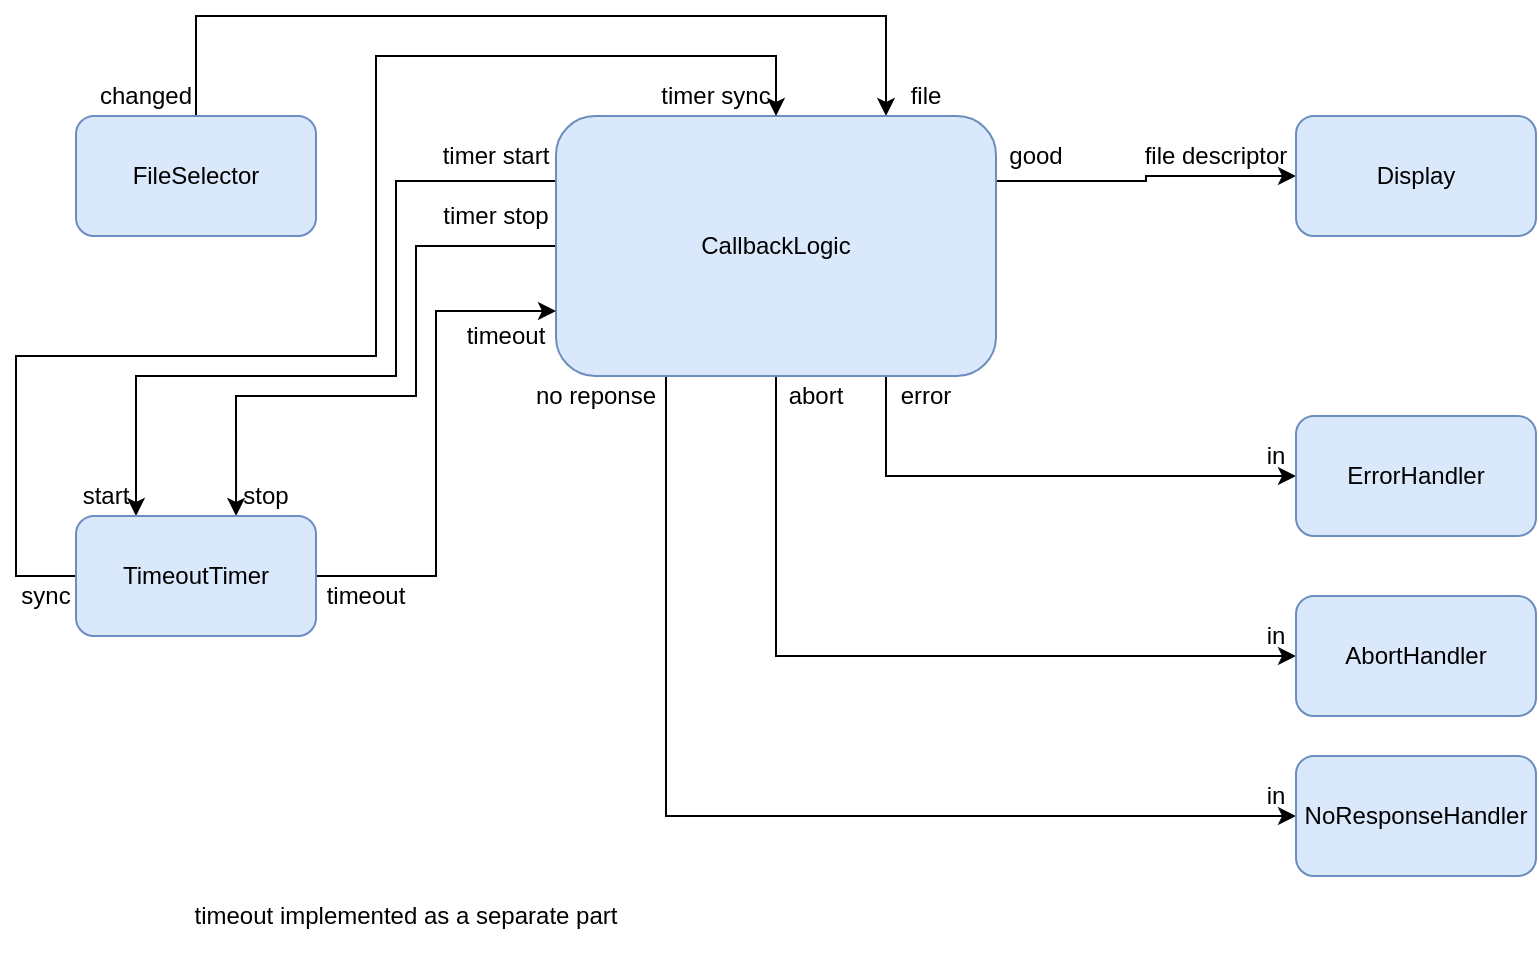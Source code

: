 <mxfile version="12.4.2" type="device" pages="7"><diagram id="qrNCmPv-jBh-bVBAn5SX" name="example 4"><mxGraphModel dx="786" dy="580" grid="1" gridSize="10" guides="1" tooltips="1" connect="1" arrows="1" fold="1" page="1" pageScale="1" pageWidth="1100" pageHeight="850" math="0" shadow="0"><root><mxCell id="c7WI1plMabCSil3fX8tD-0"/><mxCell id="c7WI1plMabCSil3fX8tD-1" parent="c7WI1plMabCSil3fX8tD-0"/><mxCell id="c7WI1plMabCSil3fX8tD-2" style="edgeStyle=orthogonalEdgeStyle;rounded=0;orthogonalLoop=1;jettySize=auto;html=1;exitX=0.5;exitY=0;exitDx=0;exitDy=0;entryX=0.75;entryY=0;entryDx=0;entryDy=0;" parent="c7WI1plMabCSil3fX8tD-1" source="c7WI1plMabCSil3fX8tD-3" target="c7WI1plMabCSil3fX8tD-10" edge="1"><mxGeometry relative="1" as="geometry"><Array as="points"><mxPoint x="100" y="70"/><mxPoint x="445" y="70"/></Array></mxGeometry></mxCell><mxCell id="c7WI1plMabCSil3fX8tD-3" value="FileSelector" style="rounded=1;whiteSpace=wrap;html=1;fillColor=#dae8fc;strokeColor=#6c8ebf;" parent="c7WI1plMabCSil3fX8tD-1" vertex="1"><mxGeometry x="40" y="120" width="120" height="60" as="geometry"/></mxCell><mxCell id="c7WI1plMabCSil3fX8tD-4" style="edgeStyle=orthogonalEdgeStyle;rounded=0;orthogonalLoop=1;jettySize=auto;html=1;exitX=0.25;exitY=1;exitDx=0;exitDy=0;entryX=0;entryY=0.5;entryDx=0;entryDy=0;endSize=6;shadow=0;strokeColor=#000000;endFill=1;" parent="c7WI1plMabCSil3fX8tD-1" source="c7WI1plMabCSil3fX8tD-10" target="c7WI1plMabCSil3fX8tD-17" edge="1"><mxGeometry relative="1" as="geometry"/></mxCell><mxCell id="c7WI1plMabCSil3fX8tD-5" style="edgeStyle=orthogonalEdgeStyle;rounded=0;orthogonalLoop=1;jettySize=auto;html=1;entryX=0;entryY=0.5;entryDx=0;entryDy=0;exitX=0.5;exitY=1;exitDx=0;exitDy=0;" parent="c7WI1plMabCSil3fX8tD-1" source="c7WI1plMabCSil3fX8tD-10" target="c7WI1plMabCSil3fX8tD-15" edge="1"><mxGeometry relative="1" as="geometry"/></mxCell><mxCell id="c7WI1plMabCSil3fX8tD-6" style="edgeStyle=orthogonalEdgeStyle;rounded=0;orthogonalLoop=1;jettySize=auto;html=1;exitX=0.75;exitY=1;exitDx=0;exitDy=0;entryX=0;entryY=0.5;entryDx=0;entryDy=0;" parent="c7WI1plMabCSil3fX8tD-1" source="c7WI1plMabCSil3fX8tD-10" target="c7WI1plMabCSil3fX8tD-14" edge="1"><mxGeometry relative="1" as="geometry"/></mxCell><mxCell id="c7WI1plMabCSil3fX8tD-7" style="edgeStyle=orthogonalEdgeStyle;rounded=0;orthogonalLoop=1;jettySize=auto;html=1;exitX=1;exitY=0.25;exitDx=0;exitDy=0;entryX=0;entryY=0.5;entryDx=0;entryDy=0;" parent="c7WI1plMabCSil3fX8tD-1" source="c7WI1plMabCSil3fX8tD-10" target="c7WI1plMabCSil3fX8tD-11" edge="1"><mxGeometry relative="1" as="geometry"/></mxCell><mxCell id="c7WI1plMabCSil3fX8tD-8" style="edgeStyle=orthogonalEdgeStyle;rounded=0;orthogonalLoop=1;jettySize=auto;html=1;exitX=0;exitY=0.25;exitDx=0;exitDy=0;entryX=0.25;entryY=0;entryDx=0;entryDy=0;" parent="c7WI1plMabCSil3fX8tD-1" source="c7WI1plMabCSil3fX8tD-10" target="c7WI1plMabCSil3fX8tD-27" edge="1"><mxGeometry relative="1" as="geometry"><Array as="points"><mxPoint x="200" y="153"/><mxPoint x="200" y="250"/><mxPoint x="70" y="250"/></Array></mxGeometry></mxCell><mxCell id="c7WI1plMabCSil3fX8tD-9" style="edgeStyle=orthogonalEdgeStyle;rounded=0;orthogonalLoop=1;jettySize=auto;html=1;exitX=0;exitY=0.5;exitDx=0;exitDy=0;entryX=0.667;entryY=0;entryDx=0;entryDy=0;entryPerimeter=0;" parent="c7WI1plMabCSil3fX8tD-1" source="c7WI1plMabCSil3fX8tD-10" target="c7WI1plMabCSil3fX8tD-27" edge="1"><mxGeometry relative="1" as="geometry"><Array as="points"><mxPoint x="210" y="185"/><mxPoint x="210" y="260"/><mxPoint x="120" y="260"/></Array></mxGeometry></mxCell><mxCell id="c7WI1plMabCSil3fX8tD-10" value="CallbackLogic" style="rounded=1;whiteSpace=wrap;html=1;fillColor=#dae8fc;strokeColor=#6c8ebf;" parent="c7WI1plMabCSil3fX8tD-1" vertex="1"><mxGeometry x="280" y="120" width="220" height="130" as="geometry"/></mxCell><mxCell id="c7WI1plMabCSil3fX8tD-11" value="Display" style="rounded=1;whiteSpace=wrap;html=1;fillColor=#dae8fc;strokeColor=#6c8ebf;" parent="c7WI1plMabCSil3fX8tD-1" vertex="1"><mxGeometry x="650" y="120" width="120" height="60" as="geometry"/></mxCell><mxCell id="c7WI1plMabCSil3fX8tD-12" value="file descriptor" style="text;html=1;strokeColor=none;fillColor=none;align=center;verticalAlign=middle;whiteSpace=wrap;rounded=0;" parent="c7WI1plMabCSil3fX8tD-1" vertex="1"><mxGeometry x="570" y="130" width="80" height="20" as="geometry"/></mxCell><mxCell id="c7WI1plMabCSil3fX8tD-13" value="changed" style="text;html=1;strokeColor=none;fillColor=none;align=center;verticalAlign=middle;whiteSpace=wrap;rounded=0;" parent="c7WI1plMabCSil3fX8tD-1" vertex="1"><mxGeometry x="50" y="100" width="50" height="20" as="geometry"/></mxCell><mxCell id="c7WI1plMabCSil3fX8tD-14" value="ErrorHandler" style="rounded=1;whiteSpace=wrap;html=1;fillColor=#dae8fc;strokeColor=#6c8ebf;" parent="c7WI1plMabCSil3fX8tD-1" vertex="1"><mxGeometry x="650" y="270" width="120" height="60" as="geometry"/></mxCell><mxCell id="c7WI1plMabCSil3fX8tD-15" value="AbortHandler" style="rounded=1;whiteSpace=wrap;html=1;fillColor=#dae8fc;strokeColor=#6c8ebf;" parent="c7WI1plMabCSil3fX8tD-1" vertex="1"><mxGeometry x="650" y="360" width="120" height="60" as="geometry"/></mxCell><mxCell id="c7WI1plMabCSil3fX8tD-16" value="timeout implemented as a separate part" style="text;html=1;strokeColor=none;fillColor=none;align=center;verticalAlign=middle;whiteSpace=wrap;rounded=0;" parent="c7WI1plMabCSil3fX8tD-1" vertex="1"><mxGeometry x="40" y="490" width="330" height="60" as="geometry"/></mxCell><mxCell id="c7WI1plMabCSil3fX8tD-17" value="NoResponseHandler" style="rounded=1;whiteSpace=wrap;html=1;fillColor=#dae8fc;strokeColor=#6c8ebf;" parent="c7WI1plMabCSil3fX8tD-1" vertex="1"><mxGeometry x="650" y="440" width="120" height="60" as="geometry"/></mxCell><mxCell id="c7WI1plMabCSil3fX8tD-18" value="good" style="text;html=1;strokeColor=none;fillColor=none;align=center;verticalAlign=middle;whiteSpace=wrap;rounded=0;" parent="c7WI1plMabCSil3fX8tD-1" vertex="1"><mxGeometry x="500" y="130" width="40" height="20" as="geometry"/></mxCell><mxCell id="c7WI1plMabCSil3fX8tD-19" value="file" style="text;html=1;strokeColor=none;fillColor=none;align=center;verticalAlign=middle;whiteSpace=wrap;rounded=0;" parent="c7WI1plMabCSil3fX8tD-1" vertex="1"><mxGeometry x="450" y="100" width="30" height="20" as="geometry"/></mxCell><mxCell id="c7WI1plMabCSil3fX8tD-20" value="error" style="text;html=1;strokeColor=none;fillColor=none;align=center;verticalAlign=middle;whiteSpace=wrap;rounded=0;" parent="c7WI1plMabCSil3fX8tD-1" vertex="1"><mxGeometry x="450" y="250" width="30" height="20" as="geometry"/></mxCell><mxCell id="c7WI1plMabCSil3fX8tD-21" value="no reponse" style="text;html=1;strokeColor=none;fillColor=none;align=center;verticalAlign=middle;whiteSpace=wrap;rounded=0;" parent="c7WI1plMabCSil3fX8tD-1" vertex="1"><mxGeometry x="260" y="250" width="80" height="20" as="geometry"/></mxCell><mxCell id="c7WI1plMabCSil3fX8tD-22" value="abort" style="text;html=1;strokeColor=none;fillColor=none;align=center;verticalAlign=middle;whiteSpace=wrap;rounded=0;" parent="c7WI1plMabCSil3fX8tD-1" vertex="1"><mxGeometry x="390" y="250" width="40" height="20" as="geometry"/></mxCell><mxCell id="c7WI1plMabCSil3fX8tD-23" value="in" style="text;html=1;strokeColor=none;fillColor=none;align=center;verticalAlign=middle;whiteSpace=wrap;rounded=0;" parent="c7WI1plMabCSil3fX8tD-1" vertex="1"><mxGeometry x="630" y="280" width="20" height="20" as="geometry"/></mxCell><mxCell id="c7WI1plMabCSil3fX8tD-24" value="in" style="text;html=1;strokeColor=none;fillColor=none;align=center;verticalAlign=middle;whiteSpace=wrap;rounded=0;" parent="c7WI1plMabCSil3fX8tD-1" vertex="1"><mxGeometry x="630" y="450" width="20" height="20" as="geometry"/></mxCell><mxCell id="c7WI1plMabCSil3fX8tD-25" value="in" style="text;html=1;strokeColor=none;fillColor=none;align=center;verticalAlign=middle;whiteSpace=wrap;rounded=0;" parent="c7WI1plMabCSil3fX8tD-1" vertex="1"><mxGeometry x="630" y="370" width="20" height="20" as="geometry"/></mxCell><mxCell id="c7WI1plMabCSil3fX8tD-26" style="edgeStyle=orthogonalEdgeStyle;rounded=0;orthogonalLoop=1;jettySize=auto;html=1;exitX=1;exitY=0.5;exitDx=0;exitDy=0;entryX=0;entryY=0.75;entryDx=0;entryDy=0;" parent="c7WI1plMabCSil3fX8tD-1" source="c7WI1plMabCSil3fX8tD-27" target="c7WI1plMabCSil3fX8tD-10" edge="1"><mxGeometry relative="1" as="geometry"><Array as="points"><mxPoint x="220" y="350"/><mxPoint x="220" y="218"/></Array></mxGeometry></mxCell><mxCell id="c7WI1plMabCSil3fX8tD-35" style="edgeStyle=orthogonalEdgeStyle;rounded=0;orthogonalLoop=1;jettySize=auto;html=1;exitX=0;exitY=0.5;exitDx=0;exitDy=0;entryX=0.5;entryY=0;entryDx=0;entryDy=0;" parent="c7WI1plMabCSil3fX8tD-1" source="c7WI1plMabCSil3fX8tD-27" target="c7WI1plMabCSil3fX8tD-10" edge="1"><mxGeometry relative="1" as="geometry"><mxPoint x="380" y="80" as="targetPoint"/><Array as="points"><mxPoint x="10" y="350"/><mxPoint x="10" y="240"/><mxPoint x="190" y="240"/><mxPoint x="190" y="90"/><mxPoint x="390" y="90"/></Array></mxGeometry></mxCell><mxCell id="c7WI1plMabCSil3fX8tD-27" value="TimeoutTimer" style="rounded=1;whiteSpace=wrap;html=1;fillColor=#dae8fc;strokeColor=#6c8ebf;" parent="c7WI1plMabCSil3fX8tD-1" vertex="1"><mxGeometry x="40" y="320" width="120" height="60" as="geometry"/></mxCell><mxCell id="c7WI1plMabCSil3fX8tD-28" value="timeout" style="text;html=1;strokeColor=none;fillColor=none;align=center;verticalAlign=middle;whiteSpace=wrap;rounded=0;" parent="c7WI1plMabCSil3fX8tD-1" vertex="1"><mxGeometry x="160" y="350" width="50" height="20" as="geometry"/></mxCell><mxCell id="c7WI1plMabCSil3fX8tD-29" value="timeout" style="text;html=1;strokeColor=none;fillColor=none;align=center;verticalAlign=middle;whiteSpace=wrap;rounded=0;" parent="c7WI1plMabCSil3fX8tD-1" vertex="1"><mxGeometry x="230" y="220" width="50" height="20" as="geometry"/></mxCell><mxCell id="c7WI1plMabCSil3fX8tD-30" value="stop" style="text;html=1;strokeColor=none;fillColor=none;align=center;verticalAlign=middle;whiteSpace=wrap;rounded=0;" parent="c7WI1plMabCSil3fX8tD-1" vertex="1"><mxGeometry x="120" y="300" width="30" height="20" as="geometry"/></mxCell><mxCell id="c7WI1plMabCSil3fX8tD-31" value="start" style="text;html=1;strokeColor=none;fillColor=none;align=center;verticalAlign=middle;whiteSpace=wrap;rounded=0;" parent="c7WI1plMabCSil3fX8tD-1" vertex="1"><mxGeometry x="40" y="300" width="30" height="20" as="geometry"/></mxCell><mxCell id="c7WI1plMabCSil3fX8tD-32" value="timer start" style="text;html=1;strokeColor=none;fillColor=none;align=center;verticalAlign=middle;whiteSpace=wrap;rounded=0;" parent="c7WI1plMabCSil3fX8tD-1" vertex="1"><mxGeometry x="220" y="130" width="60" height="20" as="geometry"/></mxCell><mxCell id="c7WI1plMabCSil3fX8tD-33" value="timer stop" style="text;html=1;strokeColor=none;fillColor=none;align=center;verticalAlign=middle;whiteSpace=wrap;rounded=0;" parent="c7WI1plMabCSil3fX8tD-1" vertex="1"><mxGeometry x="220" y="160" width="60" height="20" as="geometry"/></mxCell><mxCell id="c7WI1plMabCSil3fX8tD-37" value="sync" style="text;html=1;strokeColor=none;fillColor=none;align=center;verticalAlign=middle;whiteSpace=wrap;rounded=0;" parent="c7WI1plMabCSil3fX8tD-1" vertex="1"><mxGeometry x="10" y="350" width="30" height="20" as="geometry"/></mxCell><mxCell id="c7WI1plMabCSil3fX8tD-38" value="timer sync" style="text;html=1;strokeColor=none;fillColor=none;align=center;verticalAlign=middle;whiteSpace=wrap;rounded=0;" parent="c7WI1plMabCSil3fX8tD-1" vertex="1"><mxGeometry x="330" y="100" width="60" height="20" as="geometry"/></mxCell></root></mxGraphModel></diagram><diagram id="wlCjQbmfl5TpPYxaYERl" name="Timer State Machine"><mxGraphModel dx="786" dy="580" grid="1" gridSize="10" guides="1" tooltips="1" connect="1" arrows="1" fold="1" page="1" pageScale="1" pageWidth="1100" pageHeight="850" math="0" shadow="0"><root><mxCell id="jLXAo6CiAyJHDWRxOuEA-0"/><mxCell id="jLXAo6CiAyJHDWRxOuEA-1" parent="jLXAo6CiAyJHDWRxOuEA-0"/><mxCell id="9kSq1FrWTo9oIWgXuq7s-2" style="edgeStyle=orthogonalEdgeStyle;rounded=0;orthogonalLoop=1;jettySize=auto;html=1;exitX=0.5;exitY=1;exitDx=0;exitDy=0;entryX=0.5;entryY=0;entryDx=0;entryDy=0;fillColor=#d5e8d4;strokeColor=#82b366;strokeWidth=5;" parent="jLXAo6CiAyJHDWRxOuEA-1" source="9kSq1FrWTo9oIWgXuq7s-0" target="9kSq1FrWTo9oIWgXuq7s-1" edge="1"><mxGeometry relative="1" as="geometry"/></mxCell><mxCell id="9kSq1FrWTo9oIWgXuq7s-3" value="start&lt;br&gt;[time = event.data]" style="text;html=1;align=center;verticalAlign=middle;resizable=0;points=[];;labelBackgroundColor=#ffffff;" parent="9kSq1FrWTo9oIWgXuq7s-2" vertex="1" connectable="0"><mxGeometry x="0.033" y="1" relative="1" as="geometry"><mxPoint as="offset"/></mxGeometry></mxCell><mxCell id="9kSq1FrWTo9oIWgXuq7s-0" value="[send sync]&lt;br&gt;&lt;b&gt;IDLE&lt;/b&gt;" style="ellipse;whiteSpace=wrap;html=1;fillColor=#f5f5f5;strokeColor=#666666;fontColor=#333333;" parent="jLXAo6CiAyJHDWRxOuEA-1" vertex="1"><mxGeometry x="320" y="120" width="120" height="80" as="geometry"/></mxCell><mxCell id="9kSq1FrWTo9oIWgXuq7s-9" style="edgeStyle=orthogonalEdgeStyle;curved=1;orthogonalLoop=1;jettySize=auto;html=1;exitX=0;exitY=0.5;exitDx=0;exitDy=0;entryX=0;entryY=0.5;entryDx=0;entryDy=0;fillColor=#d5e8d4;strokeColor=#82b366;strokeWidth=5;" parent="jLXAo6CiAyJHDWRxOuEA-1" source="9kSq1FrWTo9oIWgXuq7s-1" target="9kSq1FrWTo9oIWgXuq7s-0" edge="1"><mxGeometry relative="1" as="geometry"><Array as="points"><mxPoint x="220" y="360"/><mxPoint x="220" y="160"/></Array></mxGeometry></mxCell><mxCell id="9kSq1FrWTo9oIWgXuq7s-11" value="stop&lt;br&gt;[kill timer]" style="text;html=1;align=center;verticalAlign=middle;resizable=0;points=[];;labelBackgroundColor=#ffffff;" parent="9kSq1FrWTo9oIWgXuq7s-9" vertex="1" connectable="0"><mxGeometry x="0.036" y="1" relative="1" as="geometry"><mxPoint as="offset"/></mxGeometry></mxCell><mxCell id="9kSq1FrWTo9oIWgXuq7s-10" style="edgeStyle=orthogonalEdgeStyle;curved=1;orthogonalLoop=1;jettySize=auto;html=1;exitX=1;exitY=0.5;exitDx=0;exitDy=0;entryX=1;entryY=0.5;entryDx=0;entryDy=0;" parent="jLXAo6CiAyJHDWRxOuEA-1" source="9kSq1FrWTo9oIWgXuq7s-1" target="9kSq1FrWTo9oIWgXuq7s-0" edge="1"><mxGeometry relative="1" as="geometry"><Array as="points"><mxPoint x="530" y="360"/><mxPoint x="530" y="160"/></Array></mxGeometry></mxCell><mxCell id="9kSq1FrWTo9oIWgXuq7s-13" value="timeout&lt;br&gt;[send timeout]" style="text;html=1;align=center;verticalAlign=middle;resizable=0;points=[];;labelBackgroundColor=#ffffff;" parent="9kSq1FrWTo9oIWgXuq7s-10" vertex="1" connectable="0"><mxGeometry x="-0.027" y="-1" relative="1" as="geometry"><mxPoint as="offset"/></mxGeometry></mxCell><mxCell id="9kSq1FrWTo9oIWgXuq7s-1" value="[start timer]&lt;br&gt;&lt;b&gt;TIMING&lt;/b&gt;" style="ellipse;whiteSpace=wrap;html=1;fillColor=#f5f5f5;strokeColor=#666666;fontColor=#333333;" parent="jLXAo6CiAyJHDWRxOuEA-1" vertex="1"><mxGeometry x="320" y="320" width="120" height="80" as="geometry"/></mxCell><mxCell id="9kSq1FrWTo9oIWgXuq7s-12" style="edgeStyle=orthogonalEdgeStyle;curved=1;orthogonalLoop=1;jettySize=auto;html=1;exitX=0;exitY=1;exitDx=0;exitDy=0;entryX=0.5;entryY=1;entryDx=0;entryDy=0;" parent="jLXAo6CiAyJHDWRxOuEA-1" source="9kSq1FrWTo9oIWgXuq7s-1" target="9kSq1FrWTo9oIWgXuq7s-1" edge="1"><mxGeometry relative="1" as="geometry"><Array as="points"><mxPoint x="338" y="500"/><mxPoint x="380" y="500"/></Array></mxGeometry></mxCell><mxCell id="9kSq1FrWTo9oIWgXuq7s-14" value="start&lt;br&gt;[kill timer;&lt;br&gt;send sync]" style="text;html=1;align=center;verticalAlign=middle;resizable=0;points=[];;labelBackgroundColor=#ffffff;" parent="9kSq1FrWTo9oIWgXuq7s-12" vertex="1" connectable="0"><mxGeometry x="0.216" y="22" relative="1" as="geometry"><mxPoint x="-28" y="-60" as="offset"/></mxGeometry></mxCell><mxCell id="gxQpAvvedkA6wa1YENzi-0" style="edgeStyle=orthogonalEdgeStyle;curved=1;orthogonalLoop=1;jettySize=auto;html=1;exitX=0;exitY=0;exitDx=0;exitDy=0;entryX=0;entryY=0.5;entryDx=0;entryDy=0;" parent="jLXAo6CiAyJHDWRxOuEA-1" source="9kSq1FrWTo9oIWgXuq7s-0" target="9kSq1FrWTo9oIWgXuq7s-0" edge="1"><mxGeometry relative="1" as="geometry"><Array as="points"><mxPoint x="338" y="80"/><mxPoint x="300" y="80"/><mxPoint x="300" y="160"/></Array></mxGeometry></mxCell><mxCell id="gxQpAvvedkA6wa1YENzi-1" value="stop" style="text;html=1;align=center;verticalAlign=middle;resizable=0;points=[];;labelBackgroundColor=#ffffff;" parent="gxQpAvvedkA6wa1YENzi-0" vertex="1" connectable="0"><mxGeometry x="-0.695" y="3" relative="1" as="geometry"><mxPoint as="offset"/></mxGeometry></mxCell><mxCell id="kYtXoeEOPryAOHcUerOG-0" style="edgeStyle=orthogonalEdgeStyle;curved=1;orthogonalLoop=1;jettySize=auto;html=1;fillColor=#d5e8d4;strokeColor=#82b366;strokeWidth=4;entryX=0.5;entryY=0;entryDx=0;entryDy=0;" parent="jLXAo6CiAyJHDWRxOuEA-1" target="9kSq1FrWTo9oIWgXuq7s-0" edge="1"><mxGeometry relative="1" as="geometry"><mxPoint x="380" y="40" as="sourcePoint"/></mxGeometry></mxCell><mxCell id="kYtXoeEOPryAOHcUerOG-1" value="" style="ellipse;whiteSpace=wrap;html=1;aspect=fixed;" parent="jLXAo6CiAyJHDWRxOuEA-1" vertex="1"><mxGeometry x="365" y="10" width="30" height="30" as="geometry"/></mxCell></root></mxGraphModel></diagram><diagram name="JS Timer State Machine" id="DzY85RtfSbZS4euQImCO"><mxGraphModel dx="786" dy="580" grid="1" gridSize="10" guides="1" tooltips="1" connect="1" arrows="1" fold="1" page="1" pageScale="1" pageWidth="1100" pageHeight="850" math="0" shadow="0"><root><mxCell id="JLBecLjcREtj-Au6wRGK-0"/><mxCell id="JLBecLjcREtj-Au6wRGK-1" parent="JLBecLjcREtj-Au6wRGK-0"/><mxCell id="JLBecLjcREtj-Au6wRGK-2" style="edgeStyle=orthogonalEdgeStyle;rounded=0;orthogonalLoop=1;jettySize=auto;html=1;exitX=0.5;exitY=1;exitDx=0;exitDy=0;entryX=0.5;entryY=0;entryDx=0;entryDy=0;fillColor=#d5e8d4;strokeColor=#82b366;strokeWidth=3;" parent="JLBecLjcREtj-Au6wRGK-1" source="JLBecLjcREtj-Au6wRGK-4" target="JLBecLjcREtj-Au6wRGK-9" edge="1"><mxGeometry relative="1" as="geometry"/></mxCell><mxCell id="JLBecLjcREtj-Au6wRGK-3" value="start&lt;br&gt;[this.time = this.event.data]" style="text;html=1;align=center;verticalAlign=middle;resizable=0;points=[];;labelBackgroundColor=#ffffff;" parent="JLBecLjcREtj-Au6wRGK-2" vertex="1" connectable="0"><mxGeometry x="0.033" y="1" relative="1" as="geometry"><mxPoint as="offset"/></mxGeometry></mxCell><mxCell id="JLBecLjcREtj-Au6wRGK-4" value="[this.sendSync()]&lt;br&gt;&lt;b&gt;IDLE&lt;/b&gt;" style="ellipse;whiteSpace=wrap;html=1;fillColor=#f5f5f5;strokeColor=#666666;fontColor=#333333;" parent="JLBecLjcREtj-Au6wRGK-1" vertex="1"><mxGeometry x="320" y="120" width="120" height="80" as="geometry"/></mxCell><mxCell id="JLBecLjcREtj-Au6wRGK-5" style="edgeStyle=orthogonalEdgeStyle;curved=1;orthogonalLoop=1;jettySize=auto;html=1;exitX=0;exitY=0.5;exitDx=0;exitDy=0;entryX=0;entryY=0.5;entryDx=0;entryDy=0;fillColor=#d5e8d4;strokeColor=#82b366;strokeWidth=3;" parent="JLBecLjcREtj-Au6wRGK-1" source="JLBecLjcREtj-Au6wRGK-9" target="JLBecLjcREtj-Au6wRGK-4" edge="1"><mxGeometry relative="1" as="geometry"><Array as="points"><mxPoint x="220" y="360"/><mxPoint x="220" y="160"/></Array></mxGeometry></mxCell><mxCell id="JLBecLjcREtj-Au6wRGK-6" value="stop&lt;br&gt;[this.killTimer()]" style="text;html=1;align=center;verticalAlign=middle;resizable=0;points=[];;labelBackgroundColor=#ffffff;" parent="JLBecLjcREtj-Au6wRGK-5" vertex="1" connectable="0"><mxGeometry x="0.036" y="1" relative="1" as="geometry"><mxPoint as="offset"/></mxGeometry></mxCell><mxCell id="JLBecLjcREtj-Au6wRGK-7" style="edgeStyle=orthogonalEdgeStyle;curved=1;orthogonalLoop=1;jettySize=auto;html=1;exitX=1;exitY=0.5;exitDx=0;exitDy=0;entryX=1;entryY=0.5;entryDx=0;entryDy=0;" parent="JLBecLjcREtj-Au6wRGK-1" source="JLBecLjcREtj-Au6wRGK-9" target="JLBecLjcREtj-Au6wRGK-4" edge="1"><mxGeometry relative="1" as="geometry"><Array as="points"><mxPoint x="530" y="360"/><mxPoint x="530" y="160"/></Array></mxGeometry></mxCell><mxCell id="JLBecLjcREtj-Au6wRGK-8" value="timeout&lt;br&gt;[this.sendTimeout()]" style="text;html=1;align=center;verticalAlign=middle;resizable=0;points=[];;labelBackgroundColor=#ffffff;" parent="JLBecLjcREtj-Au6wRGK-7" vertex="1" connectable="0"><mxGeometry x="-0.027" y="-1" relative="1" as="geometry"><mxPoint as="offset"/></mxGeometry></mxCell><mxCell id="JLBecLjcREtj-Au6wRGK-9" value="[this.startTimer()]&lt;br&gt;&lt;b&gt;TIMING&lt;/b&gt;" style="ellipse;whiteSpace=wrap;html=1;fillColor=#f5f5f5;strokeColor=#666666;fontColor=#333333;" parent="JLBecLjcREtj-Au6wRGK-1" vertex="1"><mxGeometry x="320" y="320" width="120" height="80" as="geometry"/></mxCell><mxCell id="JLBecLjcREtj-Au6wRGK-10" style="edgeStyle=orthogonalEdgeStyle;curved=1;orthogonalLoop=1;jettySize=auto;html=1;exitX=0;exitY=1;exitDx=0;exitDy=0;entryX=0.5;entryY=1;entryDx=0;entryDy=0;" parent="JLBecLjcREtj-Au6wRGK-1" source="JLBecLjcREtj-Au6wRGK-9" target="JLBecLjcREtj-Au6wRGK-9" edge="1"><mxGeometry relative="1" as="geometry"><Array as="points"><mxPoint x="338" y="500"/><mxPoint x="380" y="500"/></Array></mxGeometry></mxCell><mxCell id="JLBecLjcREtj-Au6wRGK-11" value="start&lt;br&gt;[this.killTimer();&lt;br&gt;this.sendSync()]" style="text;html=1;align=center;verticalAlign=middle;resizable=0;points=[];;labelBackgroundColor=#ffffff;" parent="JLBecLjcREtj-Au6wRGK-10" vertex="1" connectable="0"><mxGeometry x="0.216" y="22" relative="1" as="geometry"><mxPoint x="-28" y="-60" as="offset"/></mxGeometry></mxCell><mxCell id="JLBecLjcREtj-Au6wRGK-12" style="edgeStyle=orthogonalEdgeStyle;curved=1;orthogonalLoop=1;jettySize=auto;html=1;fillColor=#d5e8d4;strokeColor=#82b366;strokeWidth=3;entryX=0.5;entryY=0;entryDx=0;entryDy=0;" parent="JLBecLjcREtj-Au6wRGK-1" source="JLBecLjcREtj-Au6wRGK-13" target="JLBecLjcREtj-Au6wRGK-4" edge="1"><mxGeometry relative="1" as="geometry"/></mxCell><mxCell id="JLBecLjcREtj-Au6wRGK-13" value="" style="ellipse;whiteSpace=wrap;html=1;aspect=fixed;" parent="JLBecLjcREtj-Au6wRGK-1" vertex="1"><mxGeometry x="365" y="30" width="30" height="30" as="geometry"/></mxCell><mxCell id="JLBecLjcREtj-Au6wRGK-14" style="edgeStyle=orthogonalEdgeStyle;curved=1;orthogonalLoop=1;jettySize=auto;html=1;exitX=0;exitY=0;exitDx=0;exitDy=0;entryX=0;entryY=0.5;entryDx=0;entryDy=0;" parent="JLBecLjcREtj-Au6wRGK-1" source="JLBecLjcREtj-Au6wRGK-4" target="JLBecLjcREtj-Au6wRGK-4" edge="1"><mxGeometry relative="1" as="geometry"><Array as="points"><mxPoint x="338" y="80"/><mxPoint x="300" y="80"/><mxPoint x="300" y="160"/></Array></mxGeometry></mxCell><mxCell id="JLBecLjcREtj-Au6wRGK-15" value="stop" style="text;html=1;align=center;verticalAlign=middle;resizable=0;points=[];;labelBackgroundColor=#ffffff;" parent="JLBecLjcREtj-Au6wRGK-14" vertex="1" connectable="0"><mxGeometry x="-0.695" y="3" relative="1" as="geometry"><mxPoint as="offset"/></mxGeometry></mxCell></root></mxGraphModel></diagram><diagram name="Transitions of Timer State Machine" id="s1JbQW7cUPW0obbfAlpp"><mxGraphModel dx="786" dy="580" grid="1" gridSize="10" guides="1" tooltips="1" connect="1" arrows="1" fold="1" page="1" pageScale="1" pageWidth="1100" pageHeight="850" math="0" shadow="0"><root><mxCell id="U_wJmnKFgfnKXLLjIRO--0"/><mxCell id="U_wJmnKFgfnKXLLjIRO--1" parent="U_wJmnKFgfnKXLLjIRO--0"/><mxCell id="U_wJmnKFgfnKXLLjIRO--2" style="edgeStyle=orthogonalEdgeStyle;rounded=0;orthogonalLoop=1;jettySize=auto;html=1;exitX=0.5;exitY=1;exitDx=0;exitDy=0;entryX=0.5;entryY=0;entryDx=0;entryDy=0;fillColor=#d5e8d4;strokeColor=#82b366;strokeWidth=3;" parent="U_wJmnKFgfnKXLLjIRO--1" source="U_wJmnKFgfnKXLLjIRO--4" target="U_wJmnKFgfnKXLLjIRO--9" edge="1"><mxGeometry relative="1" as="geometry"/></mxCell><mxCell id="U_wJmnKFgfnKXLLjIRO--3" value="start&lt;br&gt;[this.time = this.event.data]" style="text;html=1;align=center;verticalAlign=middle;resizable=0;points=[];;labelBackgroundColor=#ffffff;" parent="U_wJmnKFgfnKXLLjIRO--2" vertex="1" connectable="0"><mxGeometry x="0.033" y="1" relative="1" as="geometry"><mxPoint as="offset"/></mxGeometry></mxCell><mxCell id="U_wJmnKFgfnKXLLjIRO--4" value="[this.sendSync()]&lt;br&gt;&lt;b&gt;IDLE&lt;/b&gt;" style="ellipse;whiteSpace=wrap;html=1;fillColor=#f5f5f5;strokeColor=#666666;fontColor=#333333;" parent="U_wJmnKFgfnKXLLjIRO--1" vertex="1"><mxGeometry x="320" y="120" width="120" height="80" as="geometry"/></mxCell><mxCell id="U_wJmnKFgfnKXLLjIRO--5" style="edgeStyle=orthogonalEdgeStyle;curved=1;orthogonalLoop=1;jettySize=auto;html=1;exitX=0;exitY=0.5;exitDx=0;exitDy=0;entryX=0;entryY=0.5;entryDx=0;entryDy=0;fillColor=#d5e8d4;strokeColor=#82b366;strokeWidth=3;" parent="U_wJmnKFgfnKXLLjIRO--1" source="U_wJmnKFgfnKXLLjIRO--9" target="U_wJmnKFgfnKXLLjIRO--4" edge="1"><mxGeometry relative="1" as="geometry"><Array as="points"><mxPoint x="220" y="360"/><mxPoint x="220" y="160"/></Array></mxGeometry></mxCell><mxCell id="U_wJmnKFgfnKXLLjIRO--6" value="stop&lt;br&gt;[this.killTimer()]" style="text;html=1;align=center;verticalAlign=middle;resizable=0;points=[];;labelBackgroundColor=#ffffff;" parent="U_wJmnKFgfnKXLLjIRO--5" vertex="1" connectable="0"><mxGeometry x="0.036" y="1" relative="1" as="geometry"><mxPoint as="offset"/></mxGeometry></mxCell><mxCell id="U_wJmnKFgfnKXLLjIRO--7" style="edgeStyle=orthogonalEdgeStyle;curved=1;orthogonalLoop=1;jettySize=auto;html=1;exitX=1;exitY=0.5;exitDx=0;exitDy=0;entryX=1;entryY=0.5;entryDx=0;entryDy=0;" parent="U_wJmnKFgfnKXLLjIRO--1" source="U_wJmnKFgfnKXLLjIRO--9" target="U_wJmnKFgfnKXLLjIRO--4" edge="1"><mxGeometry relative="1" as="geometry"><Array as="points"><mxPoint x="530" y="360"/><mxPoint x="530" y="160"/></Array></mxGeometry></mxCell><mxCell id="U_wJmnKFgfnKXLLjIRO--8" value="timeout&lt;br&gt;[this.sendTimeout()]" style="text;html=1;align=center;verticalAlign=middle;resizable=0;points=[];;labelBackgroundColor=#ffffff;" parent="U_wJmnKFgfnKXLLjIRO--7" vertex="1" connectable="0"><mxGeometry x="-0.027" y="-1" relative="1" as="geometry"><mxPoint as="offset"/></mxGeometry></mxCell><mxCell id="U_wJmnKFgfnKXLLjIRO--9" value="[this.startTimer()]&lt;br&gt;&lt;b&gt;TIMING&lt;/b&gt;" style="ellipse;whiteSpace=wrap;html=1;fillColor=#f5f5f5;strokeColor=#666666;fontColor=#333333;" parent="U_wJmnKFgfnKXLLjIRO--1" vertex="1"><mxGeometry x="320" y="320" width="120" height="80" as="geometry"/></mxCell><mxCell id="U_wJmnKFgfnKXLLjIRO--10" style="edgeStyle=orthogonalEdgeStyle;curved=1;orthogonalLoop=1;jettySize=auto;html=1;exitX=0;exitY=1;exitDx=0;exitDy=0;entryX=0.5;entryY=1;entryDx=0;entryDy=0;" parent="U_wJmnKFgfnKXLLjIRO--1" source="U_wJmnKFgfnKXLLjIRO--9" target="U_wJmnKFgfnKXLLjIRO--9" edge="1"><mxGeometry relative="1" as="geometry"><Array as="points"><mxPoint x="338" y="500"/><mxPoint x="380" y="500"/></Array></mxGeometry></mxCell><mxCell id="U_wJmnKFgfnKXLLjIRO--11" value="start&lt;br&gt;[this.killTimer();&lt;br&gt;this.sendSync()]" style="text;html=1;align=center;verticalAlign=middle;resizable=0;points=[];;labelBackgroundColor=#ffffff;" parent="U_wJmnKFgfnKXLLjIRO--10" vertex="1" connectable="0"><mxGeometry x="0.216" y="22" relative="1" as="geometry"><mxPoint x="-28" y="-60" as="offset"/></mxGeometry></mxCell><mxCell id="U_wJmnKFgfnKXLLjIRO--14" style="edgeStyle=orthogonalEdgeStyle;curved=1;orthogonalLoop=1;jettySize=auto;html=1;exitX=0;exitY=0;exitDx=0;exitDy=0;entryX=0;entryY=0.5;entryDx=0;entryDy=0;" parent="U_wJmnKFgfnKXLLjIRO--1" source="U_wJmnKFgfnKXLLjIRO--4" target="U_wJmnKFgfnKXLLjIRO--4" edge="1"><mxGeometry relative="1" as="geometry"><Array as="points"><mxPoint x="338" y="80"/><mxPoint x="300" y="80"/><mxPoint x="300" y="160"/></Array></mxGeometry></mxCell><mxCell id="U_wJmnKFgfnKXLLjIRO--15" value="stop" style="text;html=1;align=center;verticalAlign=middle;resizable=0;points=[];;labelBackgroundColor=#ffffff;" parent="U_wJmnKFgfnKXLLjIRO--14" vertex="1" connectable="0"><mxGeometry x="-0.695" y="3" relative="1" as="geometry"><mxPoint as="offset"/></mxGeometry></mxCell><mxCell id="U_wJmnKFgfnKXLLjIRO--16" value="[0]" style="text;html=1;strokeColor=none;fillColor=none;align=center;verticalAlign=middle;whiteSpace=wrap;rounded=0;" parent="U_wJmnKFgfnKXLLjIRO--1" vertex="1"><mxGeometry x="380" y="80" width="20" height="20" as="geometry"/></mxCell><mxCell id="U_wJmnKFgfnKXLLjIRO--17" value="[1]" style="text;html=1;strokeColor=none;fillColor=none;align=center;verticalAlign=middle;whiteSpace=wrap;rounded=0;" parent="U_wJmnKFgfnKXLLjIRO--1" vertex="1"><mxGeometry x="380" y="220" width="20" height="20" as="geometry"/></mxCell><mxCell id="U_wJmnKFgfnKXLLjIRO--18" value="[2]" style="text;html=1;strokeColor=none;fillColor=none;align=center;verticalAlign=middle;whiteSpace=wrap;rounded=0;" parent="U_wJmnKFgfnKXLLjIRO--1" vertex="1"><mxGeometry x="200" y="290" width="20" height="20" as="geometry"/></mxCell><mxCell id="U_wJmnKFgfnKXLLjIRO--19" value="[4]" style="text;html=1;strokeColor=none;fillColor=none;align=center;verticalAlign=middle;whiteSpace=wrap;rounded=0;" parent="U_wJmnKFgfnKXLLjIRO--1" vertex="1"><mxGeometry x="375" y="470" width="20" height="20" as="geometry"/></mxCell><mxCell id="U_wJmnKFgfnKXLLjIRO--20" value="[3]" style="text;html=1;strokeColor=none;fillColor=none;align=center;verticalAlign=middle;whiteSpace=wrap;rounded=0;" parent="U_wJmnKFgfnKXLLjIRO--1" vertex="1"><mxGeometry x="530" y="220" width="20" height="20" as="geometry"/></mxCell><mxCell id="U_wJmnKFgfnKXLLjIRO--21" value="[5]" style="text;html=1;strokeColor=none;fillColor=none;align=center;verticalAlign=middle;whiteSpace=wrap;rounded=0;" parent="U_wJmnKFgfnKXLLjIRO--1" vertex="1"><mxGeometry x="280" y="90" width="20" height="20" as="geometry"/></mxCell><mxCell id="xkSVl4jo4StEWSuUCx9h-0" style="edgeStyle=orthogonalEdgeStyle;curved=1;orthogonalLoop=1;jettySize=auto;html=1;fillColor=#d5e8d4;strokeColor=#82b366;strokeWidth=3;entryX=0.5;entryY=0;entryDx=0;entryDy=0;" parent="U_wJmnKFgfnKXLLjIRO--1" source="xkSVl4jo4StEWSuUCx9h-1" target="U_wJmnKFgfnKXLLjIRO--4" edge="1"><mxGeometry relative="1" as="geometry"/></mxCell><mxCell id="xkSVl4jo4StEWSuUCx9h-1" value="" style="ellipse;whiteSpace=wrap;html=1;aspect=fixed;" parent="U_wJmnKFgfnKXLLjIRO--1" vertex="1"><mxGeometry x="365" y="30" width="30" height="30" as="geometry"/></mxCell></root></mxGraphModel></diagram><diagram id="qQKcU_4_crsH6xhBbpRB" name="CallbackLogic State Machine"><mxGraphModel dx="946" dy="580" grid="1" gridSize="10" guides="1" tooltips="1" connect="1" arrows="1" fold="1" page="1" pageScale="1" pageWidth="1100" pageHeight="850" math="0" shadow="0"><root><mxCell id="Lmd8i0rwOf2eCZLlde_Z-0"/><mxCell id="Lmd8i0rwOf2eCZLlde_Z-1" parent="Lmd8i0rwOf2eCZLlde_Z-0"/><mxCell id="jU4P3mJmdOrKxFHvEVFo-8" style="edgeStyle=orthogonalEdgeStyle;curved=1;orthogonalLoop=1;jettySize=auto;html=1;exitX=1;exitY=0.5;exitDx=0;exitDy=0;entryX=0.5;entryY=0;entryDx=0;entryDy=0;fillColor=#fff2cc;strokeColor=#d6b656;strokeWidth=2;" edge="1" parent="Lmd8i0rwOf2eCZLlde_Z-1" source="9UxoxYogZTbR8ub8H7H0-2" target="jU4P3mJmdOrKxFHvEVFo-1"><mxGeometry relative="1" as="geometry"/></mxCell><mxCell id="jU4P3mJmdOrKxFHvEVFo-11" value="file&lt;br&gt;[save file]" style="text;html=1;align=center;verticalAlign=middle;resizable=0;points=[];;labelBackgroundColor=#ffffff;" vertex="1" connectable="0" parent="jU4P3mJmdOrKxFHvEVFo-8"><mxGeometry x="0.012" y="-7" relative="1" as="geometry"><mxPoint x="-11" y="13" as="offset"/></mxGeometry></mxCell><mxCell id="jU4P3mJmdOrKxFHvEVFo-9" style="edgeStyle=orthogonalEdgeStyle;curved=1;orthogonalLoop=1;jettySize=auto;html=1;exitX=0;exitY=0.5;exitDx=0;exitDy=0;fillColor=#d5e8d4;strokeColor=#82b366;strokeWidth=5;" edge="1" parent="Lmd8i0rwOf2eCZLlde_Z-1" source="9UxoxYogZTbR8ub8H7H0-2" target="jU4P3mJmdOrKxFHvEVFo-0"><mxGeometry relative="1" as="geometry"/></mxCell><mxCell id="jU4P3mJmdOrKxFHvEVFo-10" value="timer sync" style="text;html=1;align=center;verticalAlign=middle;resizable=0;points=[];;labelBackgroundColor=#ffffff;" vertex="1" connectable="0" parent="jU4P3mJmdOrKxFHvEVFo-9"><mxGeometry x="0.082" y="15" relative="1" as="geometry"><mxPoint as="offset"/></mxGeometry></mxCell><mxCell id="9UxoxYogZTbR8ub8H7H0-2" value="&lt;b&gt;IDLE&lt;/b&gt;" style="ellipse;whiteSpace=wrap;html=1;fillColor=#f5f5f5;strokeColor=#666666;fontColor=#333333;" vertex="1" parent="Lmd8i0rwOf2eCZLlde_Z-1"><mxGeometry x="320" y="120" width="120" height="80" as="geometry"/></mxCell><mxCell id="9UxoxYogZTbR8ub8H7H0-10" style="edgeStyle=orthogonalEdgeStyle;curved=1;orthogonalLoop=1;jettySize=auto;html=1;fillColor=#d5e8d4;strokeColor=#82b366;strokeWidth=5;" edge="1" parent="Lmd8i0rwOf2eCZLlde_Z-1" source="9UxoxYogZTbR8ub8H7H0-11" target="9UxoxYogZTbR8ub8H7H0-2"><mxGeometry relative="1" as="geometry"/></mxCell><mxCell id="9UxoxYogZTbR8ub8H7H0-11" value="" style="ellipse;whiteSpace=wrap;html=1;aspect=fixed;" vertex="1" parent="Lmd8i0rwOf2eCZLlde_Z-1"><mxGeometry x="365" y="40" width="30" height="30" as="geometry"/></mxCell><mxCell id="jU4P3mJmdOrKxFHvEVFo-14" style="edgeStyle=orthogonalEdgeStyle;curved=1;orthogonalLoop=1;jettySize=auto;html=1;entryX=0;entryY=0;entryDx=0;entryDy=0;exitX=0.5;exitY=1;exitDx=0;exitDy=0;fillColor=#d5e8d4;strokeColor=#82b366;strokeWidth=5;" edge="1" parent="Lmd8i0rwOf2eCZLlde_Z-1" source="jU4P3mJmdOrKxFHvEVFo-0" target="jU4P3mJmdOrKxFHvEVFo-13"><mxGeometry relative="1" as="geometry"><Array as="points"><mxPoint x="220" y="412"/></Array></mxGeometry></mxCell><mxCell id="jU4P3mJmdOrKxFHvEVFo-17" value="file&lt;br&gt;[save file]" style="text;html=1;align=center;verticalAlign=middle;resizable=0;points=[];;labelBackgroundColor=#ffffff;" vertex="1" connectable="0" parent="jU4P3mJmdOrKxFHvEVFo-14"><mxGeometry x="0.168" y="-8" relative="1" as="geometry"><mxPoint x="-21" y="-50" as="offset"/></mxGeometry></mxCell><mxCell id="jU4P3mJmdOrKxFHvEVFo-0" value="&lt;b&gt;WAIT FOR START&lt;/b&gt;" style="ellipse;whiteSpace=wrap;html=1;fillColor=#f5f5f5;strokeColor=#666666;fontColor=#333333;" vertex="1" parent="Lmd8i0rwOf2eCZLlde_Z-1"><mxGeometry x="160" y="240" width="120" height="80" as="geometry"/></mxCell><mxCell id="jU4P3mJmdOrKxFHvEVFo-16" style="edgeStyle=orthogonalEdgeStyle;curved=1;orthogonalLoop=1;jettySize=auto;html=1;exitX=0.5;exitY=1;exitDx=0;exitDy=0;entryX=0.783;entryY=0.1;entryDx=0;entryDy=0;entryPerimeter=0;fillColor=#fff2cc;strokeColor=#d6b656;strokeWidth=2;" edge="1" parent="Lmd8i0rwOf2eCZLlde_Z-1" source="jU4P3mJmdOrKxFHvEVFo-1" target="jU4P3mJmdOrKxFHvEVFo-13"><mxGeometry relative="1" as="geometry"><Array as="points"><mxPoint x="540" y="408"/></Array></mxGeometry></mxCell><mxCell id="jU4P3mJmdOrKxFHvEVFo-18" value="timer sync" style="text;html=1;align=center;verticalAlign=middle;resizable=0;points=[];;labelBackgroundColor=#ffffff;" vertex="1" connectable="0" parent="jU4P3mJmdOrKxFHvEVFo-16"><mxGeometry x="0.237" y="9" relative="1" as="geometry"><mxPoint x="4" y="-27" as="offset"/></mxGeometry></mxCell><mxCell id="jU4P3mJmdOrKxFHvEVFo-1" value="&lt;b&gt;WAIT FOR SYNC&lt;/b&gt;" style="ellipse;whiteSpace=wrap;html=1;fillColor=#f5f5f5;strokeColor=#666666;fontColor=#333333;" vertex="1" parent="Lmd8i0rwOf2eCZLlde_Z-1"><mxGeometry x="480" y="240" width="120" height="80" as="geometry"/></mxCell><mxCell id="jU4P3mJmdOrKxFHvEVFo-19" style="edgeStyle=orthogonalEdgeStyle;curved=1;orthogonalLoop=1;jettySize=auto;html=1;exitX=0;exitY=0.5;exitDx=0;exitDy=0;entryX=0;entryY=0;entryDx=0;entryDy=0;fillColor=#d5e8d4;strokeColor=#82b366;strokeWidth=5;" edge="1" parent="Lmd8i0rwOf2eCZLlde_Z-1" source="jU4P3mJmdOrKxFHvEVFo-13" target="9UxoxYogZTbR8ub8H7H0-2"><mxGeometry relative="1" as="geometry"><Array as="points"><mxPoint x="110" y="440"/><mxPoint x="110" y="132"/></Array></mxGeometry></mxCell><mxCell id="jU4P3mJmdOrKxFHvEVFo-20" value="onload&lt;br&gt;[send &quot;stop timer&quot;&lt;br&gt;send display]" style="text;html=1;align=center;verticalAlign=middle;resizable=0;points=[];;labelBackgroundColor=#ffffff;" vertex="1" connectable="0" parent="jU4P3mJmdOrKxFHvEVFo-19"><mxGeometry x="-0.646" y="-22" relative="1" as="geometry"><mxPoint as="offset"/></mxGeometry></mxCell><mxCell id="jU4P3mJmdOrKxFHvEVFo-21" style="edgeStyle=orthogonalEdgeStyle;curved=1;orthogonalLoop=1;jettySize=auto;html=1;exitX=1;exitY=0.5;exitDx=0;exitDy=0;entryX=1;entryY=0;entryDx=0;entryDy=0;fillColor=#fff2cc;strokeColor=#d6b656;" edge="1" parent="Lmd8i0rwOf2eCZLlde_Z-1" source="jU4P3mJmdOrKxFHvEVFo-13" target="9UxoxYogZTbR8ub8H7H0-2"><mxGeometry relative="1" as="geometry"><Array as="points"><mxPoint x="620" y="440"/><mxPoint x="620" y="132"/></Array></mxGeometry></mxCell><mxCell id="jU4P3mJmdOrKxFHvEVFo-26" value="onerror&lt;br&gt;[send &quot;stop timer&quot;&lt;br&gt;send error]" style="text;html=1;align=center;verticalAlign=middle;resizable=0;points=[];;labelBackgroundColor=#ffffff;" vertex="1" connectable="0" parent="jU4P3mJmdOrKxFHvEVFo-21"><mxGeometry x="-0.694" y="16" relative="1" as="geometry"><mxPoint x="45" y="-44" as="offset"/></mxGeometry></mxCell><mxCell id="jU4P3mJmdOrKxFHvEVFo-22" style="edgeStyle=orthogonalEdgeStyle;curved=1;orthogonalLoop=1;jettySize=auto;html=1;exitX=1;exitY=1;exitDx=0;exitDy=0;fillColor=#fff2cc;strokeColor=#d6b656;" edge="1" parent="Lmd8i0rwOf2eCZLlde_Z-1" source="jU4P3mJmdOrKxFHvEVFo-13"><mxGeometry relative="1" as="geometry"><mxPoint x="422" y="130" as="targetPoint"/><Array as="points"><mxPoint x="670" y="468"/><mxPoint x="670" y="130"/></Array></mxGeometry></mxCell><mxCell id="jU4P3mJmdOrKxFHvEVFo-25" value="onabort&lt;br&gt;[send &quot;stop timer&quot;&lt;br&gt;send abort]" style="text;html=1;align=center;verticalAlign=middle;resizable=0;points=[];;labelBackgroundColor=#ffffff;" vertex="1" connectable="0" parent="jU4P3mJmdOrKxFHvEVFo-22"><mxGeometry x="-0.671" y="16" relative="1" as="geometry"><mxPoint as="offset"/></mxGeometry></mxCell><mxCell id="jU4P3mJmdOrKxFHvEVFo-23" style="edgeStyle=orthogonalEdgeStyle;curved=1;orthogonalLoop=1;jettySize=auto;html=1;exitX=0.5;exitY=1;exitDx=0;exitDy=0;entryX=1;entryY=0;entryDx=0;entryDy=0;fillColor=#fff2cc;strokeColor=#d6b656;" edge="1" parent="Lmd8i0rwOf2eCZLlde_Z-1" source="jU4P3mJmdOrKxFHvEVFo-13" target="9UxoxYogZTbR8ub8H7H0-2"><mxGeometry relative="1" as="geometry"><Array as="points"><mxPoint x="380" y="500"/><mxPoint x="730" y="500"/><mxPoint x="730" y="80"/><mxPoint x="422" y="80"/></Array></mxGeometry></mxCell><mxCell id="jU4P3mJmdOrKxFHvEVFo-24" value="timeout&lt;br&gt;[send &quot;stop timer&quot;&lt;br&gt;send timeout]" style="text;html=1;align=center;verticalAlign=middle;resizable=0;points=[];;labelBackgroundColor=#ffffff;" vertex="1" connectable="0" parent="jU4P3mJmdOrKxFHvEVFo-23"><mxGeometry x="-0.503" y="12" relative="1" as="geometry"><mxPoint x="24" y="-28" as="offset"/></mxGeometry></mxCell><mxCell id="jU4P3mJmdOrKxFHvEVFo-13" value="[setup]&lt;br&gt;&lt;b&gt;WAIT FOR ON&lt;/b&gt;" style="ellipse;whiteSpace=wrap;html=1;fillColor=#f5f5f5;strokeColor=#666666;fontColor=#333333;" vertex="1" parent="Lmd8i0rwOf2eCZLlde_Z-1"><mxGeometry x="320" y="400" width="120" height="80" as="geometry"/></mxCell><mxCell id="_KOug7y8YwFmODXAC0Vb-0" style="edgeStyle=orthogonalEdgeStyle;curved=1;orthogonalLoop=1;jettySize=auto;html=1;exitX=0;exitY=1;exitDx=0;exitDy=0;entryX=1;entryY=1;entryDx=0;entryDy=0;strokeWidth=1;fillColor=#f5f5f5;strokeColor=#666666;dashed=1;" edge="1" parent="Lmd8i0rwOf2eCZLlde_Z-1" source="9UxoxYogZTbR8ub8H7H0-2" target="9UxoxYogZTbR8ub8H7H0-2"><mxGeometry relative="1" as="geometry"><Array as="points"><mxPoint x="338" y="240"/><mxPoint x="422" y="240"/></Array></mxGeometry></mxCell><mxCell id="_KOug7y8YwFmODXAC0Vb-1" value="timeout" style="text;html=1;align=center;verticalAlign=middle;resizable=0;points=[];;labelBackgroundColor=#ffffff;" vertex="1" connectable="0" parent="_KOug7y8YwFmODXAC0Vb-0"><mxGeometry x="0.277" y="7" relative="1" as="geometry"><mxPoint as="offset"/></mxGeometry></mxCell></root></mxGraphModel></diagram><diagram name="JS CallbackLogic State Machine" id="jiPPD5RA7uYqGyrQFCGT"><mxGraphModel dx="946" dy="747" grid="1" gridSize="10" guides="1" tooltips="1" connect="1" arrows="1" fold="1" page="1" pageScale="1" pageWidth="1100" pageHeight="850" math="0" shadow="0"><root><mxCell id="-yp5QYNriiIbT5sGM5Vg-0"/><mxCell id="-yp5QYNriiIbT5sGM5Vg-1" parent="-yp5QYNriiIbT5sGM5Vg-0"/><mxCell id="-yp5QYNriiIbT5sGM5Vg-2" style="edgeStyle=orthogonalEdgeStyle;curved=1;orthogonalLoop=1;jettySize=auto;html=1;exitX=1;exitY=0.5;exitDx=0;exitDy=0;entryX=0.5;entryY=0;entryDx=0;entryDy=0;fillColor=#fff2cc;strokeColor=#d6b656;strokeWidth=2;" edge="1" parent="-yp5QYNriiIbT5sGM5Vg-1" source="-yp5QYNriiIbT5sGM5Vg-6" target="-yp5QYNriiIbT5sGM5Vg-14"><mxGeometry relative="1" as="geometry"/></mxCell><mxCell id="-yp5QYNriiIbT5sGM5Vg-3" value="file&lt;br&gt;[saveFile()]" style="text;html=1;align=center;verticalAlign=middle;resizable=0;points=[];;labelBackgroundColor=#ffffff;" vertex="1" connectable="0" parent="-yp5QYNriiIbT5sGM5Vg-2"><mxGeometry x="0.012" y="-7" relative="1" as="geometry"><mxPoint x="-11" y="13" as="offset"/></mxGeometry></mxCell><mxCell id="-yp5QYNriiIbT5sGM5Vg-4" style="edgeStyle=orthogonalEdgeStyle;curved=1;orthogonalLoop=1;jettySize=auto;html=1;exitX=0;exitY=0.5;exitDx=0;exitDy=0;fillColor=#d5e8d4;strokeColor=#82b366;strokeWidth=3;" edge="1" parent="-yp5QYNriiIbT5sGM5Vg-1" source="-yp5QYNriiIbT5sGM5Vg-6" target="-yp5QYNriiIbT5sGM5Vg-11"><mxGeometry relative="1" as="geometry"/></mxCell><mxCell id="-yp5QYNriiIbT5sGM5Vg-5" value="timer sync" style="text;html=1;align=center;verticalAlign=middle;resizable=0;points=[];;labelBackgroundColor=#ffffff;" vertex="1" connectable="0" parent="-yp5QYNriiIbT5sGM5Vg-4"><mxGeometry x="0.082" y="15" relative="1" as="geometry"><mxPoint as="offset"/></mxGeometry></mxCell><mxCell id="-yp5QYNriiIbT5sGM5Vg-6" value="&lt;b&gt;IDLE&lt;/b&gt;" style="ellipse;whiteSpace=wrap;html=1;fillColor=#f5f5f5;strokeColor=#666666;fontColor=#333333;" vertex="1" parent="-yp5QYNriiIbT5sGM5Vg-1"><mxGeometry x="320" y="120" width="120" height="80" as="geometry"/></mxCell><mxCell id="-yp5QYNriiIbT5sGM5Vg-7" style="edgeStyle=orthogonalEdgeStyle;curved=1;orthogonalLoop=1;jettySize=auto;html=1;fillColor=#d5e8d4;strokeColor=#82b366;strokeWidth=3;" edge="1" parent="-yp5QYNriiIbT5sGM5Vg-1" source="-yp5QYNriiIbT5sGM5Vg-8" target="-yp5QYNriiIbT5sGM5Vg-6"><mxGeometry relative="1" as="geometry"/></mxCell><mxCell id="-yp5QYNriiIbT5sGM5Vg-8" value="" style="ellipse;whiteSpace=wrap;html=1;aspect=fixed;" vertex="1" parent="-yp5QYNriiIbT5sGM5Vg-1"><mxGeometry x="365" y="40" width="30" height="30" as="geometry"/></mxCell><mxCell id="-yp5QYNriiIbT5sGM5Vg-9" style="edgeStyle=orthogonalEdgeStyle;curved=1;orthogonalLoop=1;jettySize=auto;html=1;entryX=0;entryY=0;entryDx=0;entryDy=0;exitX=0.5;exitY=1;exitDx=0;exitDy=0;fillColor=#d5e8d4;strokeColor=#82b366;strokeWidth=3;" edge="1" parent="-yp5QYNriiIbT5sGM5Vg-1" source="-yp5QYNriiIbT5sGM5Vg-11" target="-yp5QYNriiIbT5sGM5Vg-23"><mxGeometry relative="1" as="geometry"><Array as="points"><mxPoint x="220" y="412"/></Array></mxGeometry></mxCell><mxCell id="-yp5QYNriiIbT5sGM5Vg-10" value="file&lt;br&gt;[saveFile()]" style="text;html=1;align=center;verticalAlign=middle;resizable=0;points=[];;labelBackgroundColor=#ffffff;" vertex="1" connectable="0" parent="-yp5QYNriiIbT5sGM5Vg-9"><mxGeometry x="0.168" y="-8" relative="1" as="geometry"><mxPoint y="-30" as="offset"/></mxGeometry></mxCell><mxCell id="-yp5QYNriiIbT5sGM5Vg-11" value="&lt;b&gt;WAIT FOR START&lt;/b&gt;" style="ellipse;whiteSpace=wrap;html=1;fillColor=#f5f5f5;strokeColor=#666666;fontColor=#333333;" vertex="1" parent="-yp5QYNriiIbT5sGM5Vg-1"><mxGeometry x="160" y="240" width="120" height="80" as="geometry"/></mxCell><mxCell id="-yp5QYNriiIbT5sGM5Vg-12" style="edgeStyle=orthogonalEdgeStyle;curved=1;orthogonalLoop=1;jettySize=auto;html=1;exitX=0.5;exitY=1;exitDx=0;exitDy=0;entryX=0.783;entryY=0.1;entryDx=0;entryDy=0;entryPerimeter=0;fillColor=#fff2cc;strokeColor=#d6b656;strokeWidth=2;" edge="1" parent="-yp5QYNriiIbT5sGM5Vg-1" source="-yp5QYNriiIbT5sGM5Vg-14" target="-yp5QYNriiIbT5sGM5Vg-23"><mxGeometry relative="1" as="geometry"><Array as="points"><mxPoint x="540" y="408"/></Array></mxGeometry></mxCell><mxCell id="-yp5QYNriiIbT5sGM5Vg-13" value="timer sync" style="text;html=1;align=center;verticalAlign=middle;resizable=0;points=[];;labelBackgroundColor=#ffffff;" vertex="1" connectable="0" parent="-yp5QYNriiIbT5sGM5Vg-12"><mxGeometry x="0.237" y="9" relative="1" as="geometry"><mxPoint x="4" y="-27" as="offset"/></mxGeometry></mxCell><mxCell id="-yp5QYNriiIbT5sGM5Vg-14" value="&lt;b&gt;WAIT FOR SYNC&lt;/b&gt;" style="ellipse;whiteSpace=wrap;html=1;fillColor=#f5f5f5;strokeColor=#666666;fontColor=#333333;" vertex="1" parent="-yp5QYNriiIbT5sGM5Vg-1"><mxGeometry x="480" y="240" width="120" height="80" as="geometry"/></mxCell><mxCell id="-yp5QYNriiIbT5sGM5Vg-15" style="edgeStyle=orthogonalEdgeStyle;curved=1;orthogonalLoop=1;jettySize=auto;html=1;exitX=0;exitY=0.5;exitDx=0;exitDy=0;entryX=0;entryY=0;entryDx=0;entryDy=0;fillColor=#d5e8d4;strokeColor=#82b366;strokeWidth=3;" edge="1" parent="-yp5QYNriiIbT5sGM5Vg-1" source="-yp5QYNriiIbT5sGM5Vg-23" target="-yp5QYNriiIbT5sGM5Vg-6"><mxGeometry relative="1" as="geometry"><Array as="points"><mxPoint x="110" y="440"/><mxPoint x="110" y="132"/></Array></mxGeometry></mxCell><mxCell id="-yp5QYNriiIbT5sGM5Vg-16" value="onload&lt;br&gt;[this.sendStopTimer(); &lt;br&gt;this.sendDisplay()]" style="text;html=1;align=center;verticalAlign=middle;resizable=0;points=[];;labelBackgroundColor=#ffffff;" vertex="1" connectable="0" parent="-yp5QYNriiIbT5sGM5Vg-15"><mxGeometry x="-0.646" y="-22" relative="1" as="geometry"><mxPoint as="offset"/></mxGeometry></mxCell><mxCell id="-yp5QYNriiIbT5sGM5Vg-17" style="edgeStyle=orthogonalEdgeStyle;curved=1;orthogonalLoop=1;jettySize=auto;html=1;exitX=1;exitY=0.5;exitDx=0;exitDy=0;entryX=1;entryY=0;entryDx=0;entryDy=0;fillColor=#fff2cc;strokeColor=#d6b656;" edge="1" parent="-yp5QYNriiIbT5sGM5Vg-1" source="-yp5QYNriiIbT5sGM5Vg-23" target="-yp5QYNriiIbT5sGM5Vg-6"><mxGeometry relative="1" as="geometry"><Array as="points"><mxPoint x="620" y="440"/><mxPoint x="620" y="132"/></Array></mxGeometry></mxCell><mxCell id="-yp5QYNriiIbT5sGM5Vg-18" value="onerror&lt;br&gt;[this.sendStopTimer();&lt;br&gt;this.sendError()]" style="text;html=1;align=center;verticalAlign=middle;resizable=0;points=[];;labelBackgroundColor=#ffffff;" vertex="1" connectable="0" parent="-yp5QYNriiIbT5sGM5Vg-17"><mxGeometry x="-0.694" y="16" relative="1" as="geometry"><mxPoint x="45" y="-44" as="offset"/></mxGeometry></mxCell><mxCell id="-yp5QYNriiIbT5sGM5Vg-19" style="edgeStyle=orthogonalEdgeStyle;curved=1;orthogonalLoop=1;jettySize=auto;html=1;exitX=1;exitY=1;exitDx=0;exitDy=0;fillColor=#fff2cc;strokeColor=#d6b656;" edge="1" parent="-yp5QYNriiIbT5sGM5Vg-1" source="-yp5QYNriiIbT5sGM5Vg-23"><mxGeometry relative="1" as="geometry"><mxPoint x="422" y="130" as="targetPoint"/><Array as="points"><mxPoint x="670" y="468"/><mxPoint x="670" y="130"/></Array></mxGeometry></mxCell><mxCell id="-yp5QYNriiIbT5sGM5Vg-20" value="onabort&lt;br&gt;[this.sendStopTimer();&lt;br&gt;this.sendAbort()]" style="text;html=1;align=center;verticalAlign=middle;resizable=0;points=[];;labelBackgroundColor=#ffffff;" vertex="1" connectable="0" parent="-yp5QYNriiIbT5sGM5Vg-19"><mxGeometry x="-0.671" y="16" relative="1" as="geometry"><mxPoint as="offset"/></mxGeometry></mxCell><mxCell id="-yp5QYNriiIbT5sGM5Vg-21" style="edgeStyle=orthogonalEdgeStyle;curved=1;orthogonalLoop=1;jettySize=auto;html=1;exitX=0.5;exitY=1;exitDx=0;exitDy=0;entryX=1;entryY=0;entryDx=0;entryDy=0;fillColor=#fff2cc;strokeColor=#d6b656;" edge="1" parent="-yp5QYNriiIbT5sGM5Vg-1" source="-yp5QYNriiIbT5sGM5Vg-23" target="-yp5QYNriiIbT5sGM5Vg-6"><mxGeometry relative="1" as="geometry"><Array as="points"><mxPoint x="380" y="500"/><mxPoint x="730" y="500"/><mxPoint x="730" y="80"/><mxPoint x="422" y="80"/></Array></mxGeometry></mxCell><mxCell id="-yp5QYNriiIbT5sGM5Vg-22" value="timeout&lt;br&gt;[this.sendStopTimer();&lt;br&gt;this.sendTimeout()]" style="text;html=1;align=center;verticalAlign=middle;resizable=0;points=[];;labelBackgroundColor=#ffffff;" vertex="1" connectable="0" parent="-yp5QYNriiIbT5sGM5Vg-21"><mxGeometry x="-0.503" y="12" relative="1" as="geometry"><mxPoint x="34" y="-48" as="offset"/></mxGeometry></mxCell><mxCell id="-yp5QYNriiIbT5sGM5Vg-23" value="[this.setup()]&lt;br&gt;&lt;b&gt;WAIT FOR ON&lt;/b&gt;" style="ellipse;whiteSpace=wrap;html=1;fillColor=#f5f5f5;strokeColor=#666666;fontColor=#333333;" vertex="1" parent="-yp5QYNriiIbT5sGM5Vg-1"><mxGeometry x="320" y="400" width="120" height="80" as="geometry"/></mxCell><mxCell id="QTlYm68gnmVaxPgT5o1l-0" style="edgeStyle=orthogonalEdgeStyle;curved=1;orthogonalLoop=1;jettySize=auto;html=1;exitX=0;exitY=1;exitDx=0;exitDy=0;entryX=1;entryY=1;entryDx=0;entryDy=0;strokeWidth=1;" edge="1" parent="-yp5QYNriiIbT5sGM5Vg-1"><mxGeometry relative="1" as="geometry"><mxPoint x="338" y="188" as="sourcePoint"/><mxPoint x="422" y="188" as="targetPoint"/><Array as="points"><mxPoint x="338" y="240"/><mxPoint x="422" y="240"/></Array></mxGeometry></mxCell><mxCell id="QTlYm68gnmVaxPgT5o1l-1" value="timeout" style="text;html=1;align=center;verticalAlign=middle;resizable=0;points=[];;labelBackgroundColor=#ffffff;" vertex="1" connectable="0" parent="QTlYm68gnmVaxPgT5o1l-0"><mxGeometry x="0.277" y="7" relative="1" as="geometry"><mxPoint as="offset"/></mxGeometry></mxCell></root></mxGraphModel></diagram><diagram name="Transitions of CallbackLogic State Machine" id="44GBedH4FU8NoIy7NwpI"><mxGraphModel dx="946" dy="747" grid="1" gridSize="10" guides="1" tooltips="1" connect="1" arrows="1" fold="1" page="1" pageScale="1" pageWidth="1100" pageHeight="850" math="0" shadow="0"><root><mxCell id="XT7L4aJ9lLhdmZIiLGae-0"/><mxCell id="XT7L4aJ9lLhdmZIiLGae-1" parent="XT7L4aJ9lLhdmZIiLGae-0"/><mxCell id="XT7L4aJ9lLhdmZIiLGae-2" style="edgeStyle=orthogonalEdgeStyle;curved=1;orthogonalLoop=1;jettySize=auto;html=1;exitX=1;exitY=0.5;exitDx=0;exitDy=0;entryX=0.5;entryY=0;entryDx=0;entryDy=0;fillColor=#fff2cc;strokeColor=#d6b656;strokeWidth=2;" edge="1" parent="XT7L4aJ9lLhdmZIiLGae-1" source="XT7L4aJ9lLhdmZIiLGae-6" target="XT7L4aJ9lLhdmZIiLGae-14"><mxGeometry relative="1" as="geometry"/></mxCell><mxCell id="XT7L4aJ9lLhdmZIiLGae-3" value="file&lt;br&gt;[save file]" style="text;html=1;align=center;verticalAlign=middle;resizable=0;points=[];;labelBackgroundColor=#ffffff;" vertex="1" connectable="0" parent="XT7L4aJ9lLhdmZIiLGae-2"><mxGeometry x="0.012" y="-7" relative="1" as="geometry"><mxPoint x="-11" y="13" as="offset"/></mxGeometry></mxCell><mxCell id="XT7L4aJ9lLhdmZIiLGae-4" style="edgeStyle=orthogonalEdgeStyle;curved=1;orthogonalLoop=1;jettySize=auto;html=1;exitX=0;exitY=0.5;exitDx=0;exitDy=0;fillColor=#d5e8d4;strokeColor=#82b366;strokeWidth=3;" edge="1" parent="XT7L4aJ9lLhdmZIiLGae-1" source="XT7L4aJ9lLhdmZIiLGae-6" target="XT7L4aJ9lLhdmZIiLGae-11"><mxGeometry relative="1" as="geometry"/></mxCell><mxCell id="XT7L4aJ9lLhdmZIiLGae-5" value="timer sync" style="text;html=1;align=center;verticalAlign=middle;resizable=0;points=[];;labelBackgroundColor=#ffffff;" vertex="1" connectable="0" parent="XT7L4aJ9lLhdmZIiLGae-4"><mxGeometry x="0.082" y="15" relative="1" as="geometry"><mxPoint as="offset"/></mxGeometry></mxCell><mxCell id="XT7L4aJ9lLhdmZIiLGae-6" value="&lt;b&gt;IDLE&lt;/b&gt;" style="ellipse;whiteSpace=wrap;html=1;fillColor=#f5f5f5;strokeColor=#666666;fontColor=#333333;" vertex="1" parent="XT7L4aJ9lLhdmZIiLGae-1"><mxGeometry x="320" y="120" width="120" height="80" as="geometry"/></mxCell><mxCell id="XT7L4aJ9lLhdmZIiLGae-7" style="edgeStyle=orthogonalEdgeStyle;curved=1;orthogonalLoop=1;jettySize=auto;html=1;fillColor=#d5e8d4;strokeColor=#82b366;strokeWidth=3;" edge="1" parent="XT7L4aJ9lLhdmZIiLGae-1" source="XT7L4aJ9lLhdmZIiLGae-8" target="XT7L4aJ9lLhdmZIiLGae-6"><mxGeometry relative="1" as="geometry"/></mxCell><mxCell id="XT7L4aJ9lLhdmZIiLGae-8" value="" style="ellipse;whiteSpace=wrap;html=1;aspect=fixed;" vertex="1" parent="XT7L4aJ9lLhdmZIiLGae-1"><mxGeometry x="365" y="40" width="30" height="30" as="geometry"/></mxCell><mxCell id="XT7L4aJ9lLhdmZIiLGae-9" style="edgeStyle=orthogonalEdgeStyle;curved=1;orthogonalLoop=1;jettySize=auto;html=1;entryX=0;entryY=0;entryDx=0;entryDy=0;exitX=0.5;exitY=1;exitDx=0;exitDy=0;fillColor=#d5e8d4;strokeColor=#82b366;strokeWidth=3;" edge="1" parent="XT7L4aJ9lLhdmZIiLGae-1" source="XT7L4aJ9lLhdmZIiLGae-11" target="XT7L4aJ9lLhdmZIiLGae-23"><mxGeometry relative="1" as="geometry"><Array as="points"><mxPoint x="220" y="412"/></Array></mxGeometry></mxCell><mxCell id="XT7L4aJ9lLhdmZIiLGae-10" value="file&lt;br&gt;[save file]" style="text;html=1;align=center;verticalAlign=middle;resizable=0;points=[];;labelBackgroundColor=#ffffff;" vertex="1" connectable="0" parent="XT7L4aJ9lLhdmZIiLGae-9"><mxGeometry x="0.168" y="-8" relative="1" as="geometry"><mxPoint y="-30" as="offset"/></mxGeometry></mxCell><mxCell id="XT7L4aJ9lLhdmZIiLGae-11" value="&lt;b&gt;WAIT FOR START&lt;/b&gt;" style="ellipse;whiteSpace=wrap;html=1;fillColor=#f5f5f5;strokeColor=#666666;fontColor=#333333;" vertex="1" parent="XT7L4aJ9lLhdmZIiLGae-1"><mxGeometry x="160" y="240" width="120" height="80" as="geometry"/></mxCell><mxCell id="XT7L4aJ9lLhdmZIiLGae-12" style="edgeStyle=orthogonalEdgeStyle;curved=1;orthogonalLoop=1;jettySize=auto;html=1;exitX=0.5;exitY=1;exitDx=0;exitDy=0;entryX=0.783;entryY=0.1;entryDx=0;entryDy=0;entryPerimeter=0;fillColor=#fff2cc;strokeColor=#d6b656;strokeWidth=2;" edge="1" parent="XT7L4aJ9lLhdmZIiLGae-1" source="XT7L4aJ9lLhdmZIiLGae-14" target="XT7L4aJ9lLhdmZIiLGae-23"><mxGeometry relative="1" as="geometry"><Array as="points"><mxPoint x="540" y="408"/></Array></mxGeometry></mxCell><mxCell id="XT7L4aJ9lLhdmZIiLGae-13" value="timer sync" style="text;html=1;align=center;verticalAlign=middle;resizable=0;points=[];;labelBackgroundColor=#ffffff;" vertex="1" connectable="0" parent="XT7L4aJ9lLhdmZIiLGae-12"><mxGeometry x="0.237" y="9" relative="1" as="geometry"><mxPoint x="4" y="-27" as="offset"/></mxGeometry></mxCell><mxCell id="XT7L4aJ9lLhdmZIiLGae-14" value="&lt;b&gt;WAIT FOR SYNC&lt;/b&gt;" style="ellipse;whiteSpace=wrap;html=1;fillColor=#f5f5f5;strokeColor=#666666;fontColor=#333333;" vertex="1" parent="XT7L4aJ9lLhdmZIiLGae-1"><mxGeometry x="480" y="240" width="120" height="80" as="geometry"/></mxCell><mxCell id="XT7L4aJ9lLhdmZIiLGae-15" style="edgeStyle=orthogonalEdgeStyle;curved=1;orthogonalLoop=1;jettySize=auto;html=1;exitX=0;exitY=0.5;exitDx=0;exitDy=0;entryX=0;entryY=0;entryDx=0;entryDy=0;fillColor=#d5e8d4;strokeColor=#82b366;strokeWidth=3;" edge="1" parent="XT7L4aJ9lLhdmZIiLGae-1" source="XT7L4aJ9lLhdmZIiLGae-23" target="XT7L4aJ9lLhdmZIiLGae-6"><mxGeometry relative="1" as="geometry"><Array as="points"><mxPoint x="110" y="440"/><mxPoint x="110" y="132"/></Array></mxGeometry></mxCell><mxCell id="XT7L4aJ9lLhdmZIiLGae-16" value="onload&lt;br&gt;[send &quot;stop timer&quot;&lt;br&gt;send display]" style="text;html=1;align=center;verticalAlign=middle;resizable=0;points=[];;labelBackgroundColor=#ffffff;" vertex="1" connectable="0" parent="XT7L4aJ9lLhdmZIiLGae-15"><mxGeometry x="-0.646" y="-22" relative="1" as="geometry"><mxPoint as="offset"/></mxGeometry></mxCell><mxCell id="XT7L4aJ9lLhdmZIiLGae-17" style="edgeStyle=orthogonalEdgeStyle;curved=1;orthogonalLoop=1;jettySize=auto;html=1;exitX=1;exitY=0.5;exitDx=0;exitDy=0;entryX=1;entryY=0;entryDx=0;entryDy=0;fillColor=#fff2cc;strokeColor=#d6b656;" edge="1" parent="XT7L4aJ9lLhdmZIiLGae-1" source="XT7L4aJ9lLhdmZIiLGae-23" target="XT7L4aJ9lLhdmZIiLGae-6"><mxGeometry relative="1" as="geometry"><Array as="points"><mxPoint x="620" y="440"/><mxPoint x="620" y="132"/></Array></mxGeometry></mxCell><mxCell id="XT7L4aJ9lLhdmZIiLGae-18" value="onerror&lt;br&gt;[send &quot;stop timer&quot;&lt;br&gt;send error]" style="text;html=1;align=center;verticalAlign=middle;resizable=0;points=[];;labelBackgroundColor=#ffffff;" vertex="1" connectable="0" parent="XT7L4aJ9lLhdmZIiLGae-17"><mxGeometry x="-0.694" y="16" relative="1" as="geometry"><mxPoint x="45" y="-44" as="offset"/></mxGeometry></mxCell><mxCell id="XT7L4aJ9lLhdmZIiLGae-19" style="edgeStyle=orthogonalEdgeStyle;curved=1;orthogonalLoop=1;jettySize=auto;html=1;exitX=1;exitY=1;exitDx=0;exitDy=0;fillColor=#fff2cc;strokeColor=#d6b656;" edge="1" parent="XT7L4aJ9lLhdmZIiLGae-1" source="XT7L4aJ9lLhdmZIiLGae-23"><mxGeometry relative="1" as="geometry"><mxPoint x="422" y="130" as="targetPoint"/><Array as="points"><mxPoint x="670" y="468"/><mxPoint x="670" y="130"/></Array></mxGeometry></mxCell><mxCell id="XT7L4aJ9lLhdmZIiLGae-20" value="onabort&lt;br&gt;[send &quot;stop timer&quot;&lt;br&gt;send abort]" style="text;html=1;align=center;verticalAlign=middle;resizable=0;points=[];;labelBackgroundColor=#ffffff;" vertex="1" connectable="0" parent="XT7L4aJ9lLhdmZIiLGae-19"><mxGeometry x="-0.671" y="16" relative="1" as="geometry"><mxPoint as="offset"/></mxGeometry></mxCell><mxCell id="XT7L4aJ9lLhdmZIiLGae-21" style="edgeStyle=orthogonalEdgeStyle;curved=1;orthogonalLoop=1;jettySize=auto;html=1;exitX=0.5;exitY=1;exitDx=0;exitDy=0;entryX=1;entryY=0;entryDx=0;entryDy=0;fillColor=#fff2cc;strokeColor=#d6b656;" edge="1" parent="XT7L4aJ9lLhdmZIiLGae-1" source="XT7L4aJ9lLhdmZIiLGae-23" target="XT7L4aJ9lLhdmZIiLGae-6"><mxGeometry relative="1" as="geometry"><Array as="points"><mxPoint x="380" y="500"/><mxPoint x="730" y="500"/><mxPoint x="730" y="80"/><mxPoint x="422" y="80"/></Array></mxGeometry></mxCell><mxCell id="XT7L4aJ9lLhdmZIiLGae-22" value="timeout&lt;br&gt;[send &quot;stop timer&quot;&lt;br&gt;send timeout]" style="text;html=1;align=center;verticalAlign=middle;resizable=0;points=[];;labelBackgroundColor=#ffffff;" vertex="1" connectable="0" parent="XT7L4aJ9lLhdmZIiLGae-21"><mxGeometry x="-0.503" y="12" relative="1" as="geometry"><mxPoint x="24" y="-28" as="offset"/></mxGeometry></mxCell><mxCell id="XT7L4aJ9lLhdmZIiLGae-23" value="[setup]&lt;br&gt;&lt;b&gt;WAIT FOR ON&lt;/b&gt;" style="ellipse;whiteSpace=wrap;html=1;fillColor=#f5f5f5;strokeColor=#666666;fontColor=#333333;" vertex="1" parent="XT7L4aJ9lLhdmZIiLGae-1"><mxGeometry x="320" y="400" width="120" height="80" as="geometry"/></mxCell><mxCell id="Y4iSFqBxzSx_z40KT-P_-0" value="[0]" style="text;html=1;strokeColor=none;fillColor=none;align=center;verticalAlign=middle;whiteSpace=wrap;rounded=0;" vertex="1" parent="XT7L4aJ9lLhdmZIiLGae-1"><mxGeometry x="380" y="80" width="20" height="20" as="geometry"/></mxCell><mxCell id="Y4iSFqBxzSx_z40KT-P_-2" value="[1]" style="text;html=1;strokeColor=none;fillColor=none;align=center;verticalAlign=middle;whiteSpace=wrap;rounded=0;" vertex="1" parent="XT7L4aJ9lLhdmZIiLGae-1"><mxGeometry x="280" y="160" width="20" height="20" as="geometry"/></mxCell><mxCell id="Y4iSFqBxzSx_z40KT-P_-3" value="[2]" style="text;html=1;strokeColor=none;fillColor=none;align=center;verticalAlign=middle;whiteSpace=wrap;rounded=0;" vertex="1" parent="XT7L4aJ9lLhdmZIiLGae-1"><mxGeometry x="230" y="350" width="20" height="20" as="geometry"/></mxCell><mxCell id="Y4iSFqBxzSx_z40KT-P_-6" value="[3]" style="text;html=1;strokeColor=none;fillColor=none;align=center;verticalAlign=middle;whiteSpace=wrap;rounded=0;" vertex="1" parent="XT7L4aJ9lLhdmZIiLGae-1"><mxGeometry x="250" y="440" width="20" height="20" as="geometry"/></mxCell><mxCell id="Y4iSFqBxzSx_z40KT-P_-7" value="[4]" style="text;html=1;strokeColor=none;fillColor=none;align=center;verticalAlign=middle;whiteSpace=wrap;rounded=0;" vertex="1" parent="XT7L4aJ9lLhdmZIiLGae-1"><mxGeometry x="460" y="160" width="20" height="20" as="geometry"/></mxCell><mxCell id="Y4iSFqBxzSx_z40KT-P_-10" value="[5]" style="text;html=1;strokeColor=none;fillColor=none;align=center;verticalAlign=middle;whiteSpace=wrap;rounded=0;" vertex="1" parent="XT7L4aJ9lLhdmZIiLGae-1"><mxGeometry x="520" y="320" width="20" height="20" as="geometry"/></mxCell><mxCell id="Y4iSFqBxzSx_z40KT-P_-11" value="[6]" style="text;html=1;strokeColor=none;fillColor=none;align=center;verticalAlign=middle;whiteSpace=wrap;rounded=0;" vertex="1" parent="XT7L4aJ9lLhdmZIiLGae-1"><mxGeometry x="450" y="420" width="20" height="20" as="geometry"/></mxCell><mxCell id="Y4iSFqBxzSx_z40KT-P_-12" value="[7]" style="text;html=1;strokeColor=none;fillColor=none;align=center;verticalAlign=middle;whiteSpace=wrap;rounded=0;" vertex="1" parent="XT7L4aJ9lLhdmZIiLGae-1"><mxGeometry x="440" y="450" width="20" height="20" as="geometry"/></mxCell><mxCell id="Y4iSFqBxzSx_z40KT-P_-14" value="[8]" style="text;html=1;strokeColor=none;fillColor=none;align=center;verticalAlign=middle;whiteSpace=wrap;rounded=0;" vertex="1" parent="XT7L4aJ9lLhdmZIiLGae-1"><mxGeometry x="500" y="480" width="20" height="20" as="geometry"/></mxCell><mxCell id="kpTpRoGY4FODfVtP9EVI-0" style="edgeStyle=orthogonalEdgeStyle;curved=1;orthogonalLoop=1;jettySize=auto;html=1;exitX=0;exitY=1;exitDx=0;exitDy=0;entryX=1;entryY=1;entryDx=0;entryDy=0;strokeWidth=1;" edge="1" parent="XT7L4aJ9lLhdmZIiLGae-1"><mxGeometry relative="1" as="geometry"><mxPoint x="338" y="188" as="sourcePoint"/><mxPoint x="422" y="188" as="targetPoint"/><Array as="points"><mxPoint x="338" y="240"/><mxPoint x="422" y="240"/></Array></mxGeometry></mxCell><mxCell id="kpTpRoGY4FODfVtP9EVI-1" value="timeout" style="text;html=1;align=center;verticalAlign=middle;resizable=0;points=[];;labelBackgroundColor=#ffffff;" vertex="1" connectable="0" parent="kpTpRoGY4FODfVtP9EVI-0"><mxGeometry x="0.277" y="7" relative="1" as="geometry"><mxPoint as="offset"/></mxGeometry></mxCell><mxCell id="kpTpRoGY4FODfVtP9EVI-2" value="[9]" style="text;html=1;strokeColor=none;fillColor=none;align=center;verticalAlign=middle;whiteSpace=wrap;rounded=0;" vertex="1" parent="XT7L4aJ9lLhdmZIiLGae-1"><mxGeometry x="360" y="240" width="20" height="20" as="geometry"/></mxCell></root></mxGraphModel></diagram></mxfile>